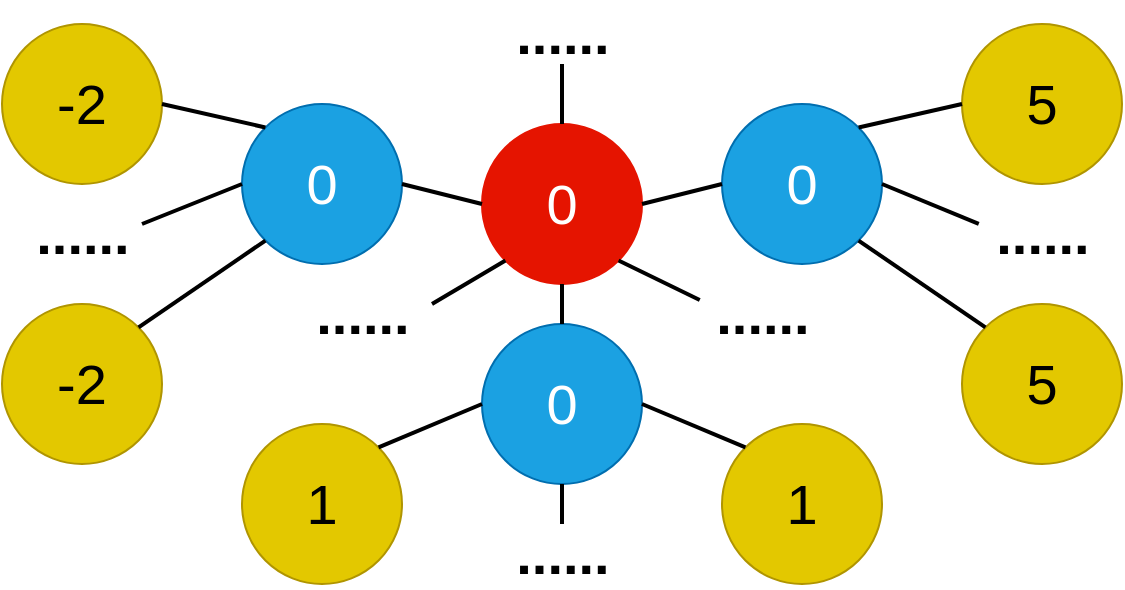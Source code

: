 <mxfile version="15.0.3" type="github">
  <diagram id="41TENCk-us3p-DswaN3T" name="Page-1">
    <mxGraphModel dx="1722" dy="562" grid="1" gridSize="10" guides="1" tooltips="1" connect="1" arrows="1" fold="1" page="1" pageScale="1" pageWidth="400" pageHeight="300" math="0" shadow="0">
      <root>
        <mxCell id="0" />
        <mxCell id="1" parent="0" />
        <mxCell id="7CHLF1nU-8btLIFfPD2b-3" value="&lt;font style=&quot;font-size: 28px&quot;&gt;0&lt;/font&gt;" style="ellipse;whiteSpace=wrap;html=1;aspect=fixed;fillColor=#e51400;fontColor=#ffffff;strokeColor=#E51400;" parent="1" vertex="1">
          <mxGeometry x="440" y="570" width="80" height="80" as="geometry" />
        </mxCell>
        <mxCell id="7CHLF1nU-8btLIFfPD2b-4" value="&lt;font style=&quot;font-size: 28px&quot;&gt;0&lt;/font&gt;" style="ellipse;whiteSpace=wrap;html=1;aspect=fixed;fillColor=#1ba1e2;strokeColor=#006EAF;fontColor=#ffffff;" parent="1" vertex="1">
          <mxGeometry x="560" y="560" width="80" height="80" as="geometry" />
        </mxCell>
        <mxCell id="7CHLF1nU-8btLIFfPD2b-5" style="rounded=0;orthogonalLoop=1;jettySize=auto;html=1;exitX=0;exitY=0.5;exitDx=0;exitDy=0;endArrow=none;endFill=0;strokeWidth=2;entryX=1;entryY=0.5;entryDx=0;entryDy=0;" parent="1" source="7CHLF1nU-8btLIFfPD2b-4" target="7CHLF1nU-8btLIFfPD2b-3" edge="1">
          <mxGeometry relative="1" as="geometry">
            <mxPoint x="320" y="635" as="sourcePoint" />
            <mxPoint x="300" y="635" as="targetPoint" />
          </mxGeometry>
        </mxCell>
        <mxCell id="7CHLF1nU-8btLIFfPD2b-6" value="&lt;font style=&quot;font-size: 28px&quot;&gt;5&lt;/font&gt;" style="ellipse;whiteSpace=wrap;html=1;aspect=fixed;fillColor=#e3c800;strokeColor=#B09500;fontColor=#000000;" parent="1" vertex="1">
          <mxGeometry x="680" y="520" width="80" height="80" as="geometry" />
        </mxCell>
        <mxCell id="7CHLF1nU-8btLIFfPD2b-7" style="rounded=0;orthogonalLoop=1;jettySize=auto;html=1;exitX=0;exitY=0.5;exitDx=0;exitDy=0;endArrow=none;endFill=0;strokeWidth=2;entryX=1;entryY=0;entryDx=0;entryDy=0;" parent="1" source="7CHLF1nU-8btLIFfPD2b-6" target="7CHLF1nU-8btLIFfPD2b-4" edge="1">
          <mxGeometry relative="1" as="geometry">
            <mxPoint x="560.0" y="610" as="sourcePoint" />
            <mxPoint x="518.284" y="621.716" as="targetPoint" />
          </mxGeometry>
        </mxCell>
        <mxCell id="7CHLF1nU-8btLIFfPD2b-9" value="&lt;font style=&quot;font-size: 28px&quot;&gt;5&lt;/font&gt;" style="ellipse;whiteSpace=wrap;html=1;aspect=fixed;fillColor=#e3c800;strokeColor=#B09500;fontColor=#000000;" parent="1" vertex="1">
          <mxGeometry x="680" y="660" width="80" height="80" as="geometry" />
        </mxCell>
        <mxCell id="7CHLF1nU-8btLIFfPD2b-10" value="&lt;font style=&quot;font-size: 28px&quot;&gt;0&lt;/font&gt;" style="ellipse;whiteSpace=wrap;html=1;aspect=fixed;fillColor=#1ba1e2;strokeColor=#006EAF;fontColor=#ffffff;" parent="1" vertex="1">
          <mxGeometry x="440" y="670" width="80" height="80" as="geometry" />
        </mxCell>
        <mxCell id="7CHLF1nU-8btLIFfPD2b-11" style="rounded=0;orthogonalLoop=1;jettySize=auto;html=1;exitX=0.5;exitY=0;exitDx=0;exitDy=0;endArrow=none;endFill=0;strokeWidth=2;entryX=0.5;entryY=1;entryDx=0;entryDy=0;" parent="1" source="7CHLF1nU-8btLIFfPD2b-10" target="7CHLF1nU-8btLIFfPD2b-3" edge="1">
          <mxGeometry relative="1" as="geometry">
            <mxPoint x="560" y="610" as="sourcePoint" />
            <mxPoint x="518.284" y="621.716" as="targetPoint" />
          </mxGeometry>
        </mxCell>
        <mxCell id="7CHLF1nU-8btLIFfPD2b-12" value="&lt;font style=&quot;font-size: 28px&quot;&gt;0&lt;/font&gt;" style="ellipse;whiteSpace=wrap;html=1;aspect=fixed;fillColor=#1ba1e2;strokeColor=#006EAF;fontColor=#ffffff;" parent="1" vertex="1">
          <mxGeometry x="320" y="560" width="80" height="80" as="geometry" />
        </mxCell>
        <mxCell id="7CHLF1nU-8btLIFfPD2b-13" style="rounded=0;orthogonalLoop=1;jettySize=auto;html=1;exitX=0;exitY=0.5;exitDx=0;exitDy=0;endArrow=none;endFill=0;strokeWidth=2;entryX=1;entryY=0.5;entryDx=0;entryDy=0;" parent="1" source="7CHLF1nU-8btLIFfPD2b-3" target="7CHLF1nU-8btLIFfPD2b-12" edge="1">
          <mxGeometry relative="1" as="geometry">
            <mxPoint x="560.0" y="610" as="sourcePoint" />
            <mxPoint x="518.284" y="621.716" as="targetPoint" />
          </mxGeometry>
        </mxCell>
        <mxCell id="7CHLF1nU-8btLIFfPD2b-14" value="&lt;font style=&quot;font-size: 28px&quot;&gt;-2&lt;/font&gt;" style="ellipse;whiteSpace=wrap;html=1;aspect=fixed;fillColor=#e3c800;strokeColor=#B09500;fontColor=#000000;" parent="1" vertex="1">
          <mxGeometry x="200" y="520" width="80" height="80" as="geometry" />
        </mxCell>
        <mxCell id="7CHLF1nU-8btLIFfPD2b-15" style="rounded=0;orthogonalLoop=1;jettySize=auto;html=1;exitX=1;exitY=0.5;exitDx=0;exitDy=0;endArrow=none;endFill=0;strokeWidth=2;entryX=0;entryY=0;entryDx=0;entryDy=0;" parent="1" source="7CHLF1nU-8btLIFfPD2b-14" target="7CHLF1nU-8btLIFfPD2b-12" edge="1">
          <mxGeometry relative="1" as="geometry">
            <mxPoint x="670" y="570" as="sourcePoint" />
            <mxPoint x="628.284" y="581.716" as="targetPoint" />
          </mxGeometry>
        </mxCell>
        <mxCell id="7CHLF1nU-8btLIFfPD2b-17" value="&lt;font style=&quot;font-size: 28px&quot;&gt;-2&lt;/font&gt;" style="ellipse;whiteSpace=wrap;html=1;aspect=fixed;fillColor=#e3c800;strokeColor=#B09500;fontColor=#000000;" parent="1" vertex="1">
          <mxGeometry x="200" y="660" width="80" height="80" as="geometry" />
        </mxCell>
        <mxCell id="7CHLF1nU-8btLIFfPD2b-18" style="rounded=0;orthogonalLoop=1;jettySize=auto;html=1;exitX=1;exitY=0;exitDx=0;exitDy=0;endArrow=none;endFill=0;strokeWidth=2;entryX=0;entryY=1;entryDx=0;entryDy=0;" parent="1" source="7CHLF1nU-8btLIFfPD2b-17" target="7CHLF1nU-8btLIFfPD2b-12" edge="1">
          <mxGeometry relative="1" as="geometry">
            <mxPoint x="310.0" y="570" as="sourcePoint" />
            <mxPoint x="351.716" y="581.716" as="targetPoint" />
          </mxGeometry>
        </mxCell>
        <mxCell id="7CHLF1nU-8btLIFfPD2b-20" value="&lt;font style=&quot;font-size: 28px&quot;&gt;&lt;b&gt;......&lt;/b&gt;&lt;/font&gt;" style="text;html=1;align=center;verticalAlign=middle;resizable=0;points=[];autosize=1;strokeColor=none;" parent="1" vertex="1">
          <mxGeometry x="210" y="610" width="60" height="30" as="geometry" />
        </mxCell>
        <mxCell id="7CHLF1nU-8btLIFfPD2b-21" style="rounded=0;orthogonalLoop=1;jettySize=auto;html=1;endArrow=none;endFill=0;strokeWidth=2;entryX=0;entryY=0.5;entryDx=0;entryDy=0;" parent="1" target="7CHLF1nU-8btLIFfPD2b-12" edge="1">
          <mxGeometry relative="1" as="geometry">
            <mxPoint x="270" y="620" as="sourcePoint" />
            <mxPoint x="351.716" y="638.284" as="targetPoint" />
          </mxGeometry>
        </mxCell>
        <mxCell id="7CHLF1nU-8btLIFfPD2b-22" value="&lt;font style=&quot;font-size: 28px&quot;&gt;&lt;b&gt;......&lt;/b&gt;&lt;/font&gt;" style="text;html=1;align=center;verticalAlign=middle;resizable=0;points=[];autosize=1;strokeColor=none;" parent="1" vertex="1">
          <mxGeometry x="690" y="610" width="60" height="30" as="geometry" />
        </mxCell>
        <mxCell id="7CHLF1nU-8btLIFfPD2b-23" style="rounded=0;orthogonalLoop=1;jettySize=auto;html=1;endArrow=none;endFill=0;strokeWidth=2;entryX=1;entryY=0.5;entryDx=0;entryDy=0;exitX=-0.027;exitY=0.33;exitDx=0;exitDy=0;exitPerimeter=0;" parent="1" source="7CHLF1nU-8btLIFfPD2b-22" target="7CHLF1nU-8btLIFfPD2b-4" edge="1">
          <mxGeometry relative="1" as="geometry">
            <mxPoint x="300" y="624" as="sourcePoint" />
            <mxPoint x="340.0" y="610" as="targetPoint" />
          </mxGeometry>
        </mxCell>
        <mxCell id="7CHLF1nU-8btLIFfPD2b-25" value="&lt;font style=&quot;font-size: 28px&quot;&gt;1&lt;/font&gt;" style="ellipse;whiteSpace=wrap;html=1;aspect=fixed;fillColor=#e3c800;strokeColor=#B09500;fontColor=#000000;" parent="1" vertex="1">
          <mxGeometry x="320" y="720" width="80" height="80" as="geometry" />
        </mxCell>
        <mxCell id="7CHLF1nU-8btLIFfPD2b-26" value="&lt;font style=&quot;font-size: 28px&quot;&gt;1&lt;/font&gt;" style="ellipse;whiteSpace=wrap;html=1;aspect=fixed;fillColor=#e3c800;strokeColor=#B09500;fontColor=#000000;" parent="1" vertex="1">
          <mxGeometry x="560" y="720" width="80" height="80" as="geometry" />
        </mxCell>
        <mxCell id="7CHLF1nU-8btLIFfPD2b-27" style="rounded=0;orthogonalLoop=1;jettySize=auto;html=1;exitX=1;exitY=0;exitDx=0;exitDy=0;endArrow=none;endFill=0;strokeWidth=2;entryX=0;entryY=0.5;entryDx=0;entryDy=0;" parent="1" source="7CHLF1nU-8btLIFfPD2b-25" target="7CHLF1nU-8btLIFfPD2b-10" edge="1">
          <mxGeometry relative="1" as="geometry">
            <mxPoint x="298.284" y="681.716" as="sourcePoint" />
            <mxPoint x="351.716" y="638.284" as="targetPoint" />
          </mxGeometry>
        </mxCell>
        <mxCell id="7CHLF1nU-8btLIFfPD2b-28" style="rounded=0;orthogonalLoop=1;jettySize=auto;html=1;exitX=0;exitY=0;exitDx=0;exitDy=0;endArrow=none;endFill=0;strokeWidth=2;entryX=1;entryY=0.5;entryDx=0;entryDy=0;" parent="1" source="7CHLF1nU-8btLIFfPD2b-26" target="7CHLF1nU-8btLIFfPD2b-10" edge="1">
          <mxGeometry relative="1" as="geometry">
            <mxPoint x="398.284" y="741.716" as="sourcePoint" />
            <mxPoint x="450" y="720" as="targetPoint" />
          </mxGeometry>
        </mxCell>
        <mxCell id="7CHLF1nU-8btLIFfPD2b-29" value="&lt;font style=&quot;font-size: 28px&quot;&gt;&lt;b&gt;......&lt;/b&gt;&lt;/font&gt;" style="text;html=1;align=center;verticalAlign=middle;resizable=0;points=[];autosize=1;strokeColor=none;" parent="1" vertex="1">
          <mxGeometry x="450" y="770" width="60" height="30" as="geometry" />
        </mxCell>
        <mxCell id="7CHLF1nU-8btLIFfPD2b-30" style="rounded=0;orthogonalLoop=1;jettySize=auto;html=1;endArrow=none;endFill=0;strokeWidth=2;entryX=0.5;entryY=1;entryDx=0;entryDy=0;" parent="1" source="7CHLF1nU-8btLIFfPD2b-29" target="7CHLF1nU-8btLIFfPD2b-10" edge="1">
          <mxGeometry relative="1" as="geometry">
            <mxPoint x="678.86" y="620.39" as="sourcePoint" />
            <mxPoint x="640.0" y="610" as="targetPoint" />
          </mxGeometry>
        </mxCell>
        <mxCell id="7CHLF1nU-8btLIFfPD2b-31" style="rounded=0;orthogonalLoop=1;jettySize=auto;html=1;exitX=0;exitY=0;exitDx=0;exitDy=0;endArrow=none;endFill=0;strokeWidth=2;entryX=1;entryY=1;entryDx=0;entryDy=0;" parent="1" source="7CHLF1nU-8btLIFfPD2b-9" target="7CHLF1nU-8btLIFfPD2b-4" edge="1">
          <mxGeometry relative="1" as="geometry">
            <mxPoint x="288.284" y="681.716" as="sourcePoint" />
            <mxPoint x="351.716" y="638.284" as="targetPoint" />
          </mxGeometry>
        </mxCell>
        <mxCell id="8dlQ_aZaWUlfwj2y2Kz1-1" value="&lt;font style=&quot;font-size: 28px&quot;&gt;&lt;b&gt;......&lt;/b&gt;&lt;/font&gt;" style="text;html=1;align=center;verticalAlign=middle;resizable=0;points=[];autosize=1;strokeColor=none;" vertex="1" parent="1">
          <mxGeometry x="450" y="510" width="60" height="30" as="geometry" />
        </mxCell>
        <mxCell id="8dlQ_aZaWUlfwj2y2Kz1-2" style="rounded=0;orthogonalLoop=1;jettySize=auto;html=1;endArrow=none;endFill=0;strokeWidth=2;entryX=0.5;entryY=0;entryDx=0;entryDy=0;" edge="1" parent="1" source="8dlQ_aZaWUlfwj2y2Kz1-1" target="7CHLF1nU-8btLIFfPD2b-3">
          <mxGeometry relative="1" as="geometry">
            <mxPoint x="570" y="610" as="sourcePoint" />
            <mxPoint x="530" y="620" as="targetPoint" />
          </mxGeometry>
        </mxCell>
        <mxCell id="8dlQ_aZaWUlfwj2y2Kz1-3" value="&lt;font style=&quot;font-size: 28px&quot;&gt;&lt;b&gt;......&lt;/b&gt;&lt;/font&gt;" style="text;html=1;align=center;verticalAlign=middle;resizable=0;points=[];autosize=1;strokeColor=none;" vertex="1" parent="1">
          <mxGeometry x="350" y="650" width="60" height="30" as="geometry" />
        </mxCell>
        <mxCell id="8dlQ_aZaWUlfwj2y2Kz1-4" value="&lt;font style=&quot;font-size: 28px&quot;&gt;&lt;b&gt;......&lt;/b&gt;&lt;/font&gt;" style="text;html=1;align=center;verticalAlign=middle;resizable=0;points=[];autosize=1;strokeColor=none;" vertex="1" parent="1">
          <mxGeometry x="550" y="650" width="60" height="30" as="geometry" />
        </mxCell>
        <mxCell id="8dlQ_aZaWUlfwj2y2Kz1-6" style="rounded=0;orthogonalLoop=1;jettySize=auto;html=1;exitX=0;exitY=1;exitDx=0;exitDy=0;endArrow=none;endFill=0;strokeWidth=2;" edge="1" parent="1" source="7CHLF1nU-8btLIFfPD2b-3">
          <mxGeometry relative="1" as="geometry">
            <mxPoint x="450" y="620" as="sourcePoint" />
            <mxPoint x="415" y="660" as="targetPoint" />
          </mxGeometry>
        </mxCell>
        <mxCell id="8dlQ_aZaWUlfwj2y2Kz1-7" style="rounded=0;orthogonalLoop=1;jettySize=auto;html=1;exitX=1;exitY=1;exitDx=0;exitDy=0;endArrow=none;endFill=0;strokeWidth=2;entryX=-0.019;entryY=0.267;entryDx=0;entryDy=0;entryPerimeter=0;" edge="1" parent="1" source="7CHLF1nU-8btLIFfPD2b-3" target="8dlQ_aZaWUlfwj2y2Kz1-4">
          <mxGeometry relative="1" as="geometry">
            <mxPoint x="460" y="630" as="sourcePoint" />
            <mxPoint x="420" y="620" as="targetPoint" />
          </mxGeometry>
        </mxCell>
      </root>
    </mxGraphModel>
  </diagram>
</mxfile>
